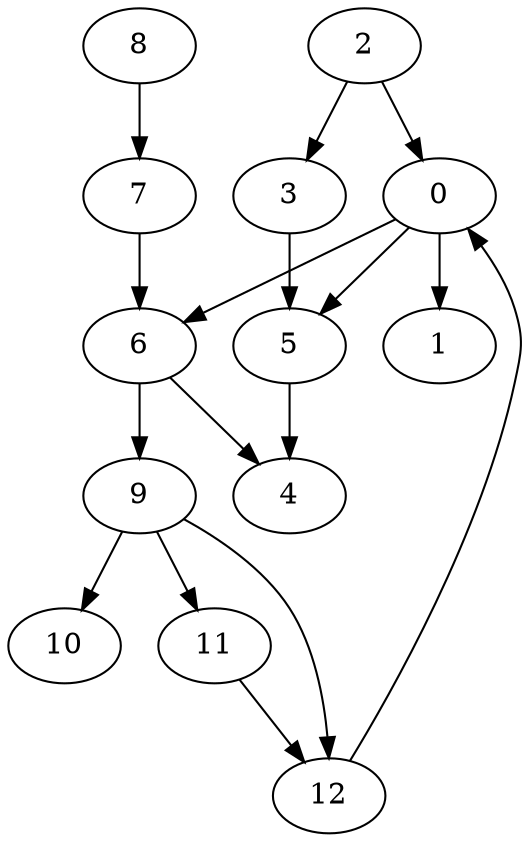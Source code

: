 digraph G {
	 0 -> 5;
	 0 -> 1;
	 0 -> 6;
	 2 -> 0;
	 2 -> 3;
	 3 -> 5;
	 5 -> 4;
	 6 -> 4;
	 6 -> 9;
	 7 -> 6;
	 8 -> 7;
	 9 -> 11;
	 9 -> 12;
	 9 -> 10;
	 11 -> 12;
	 12 -> 0;
}
